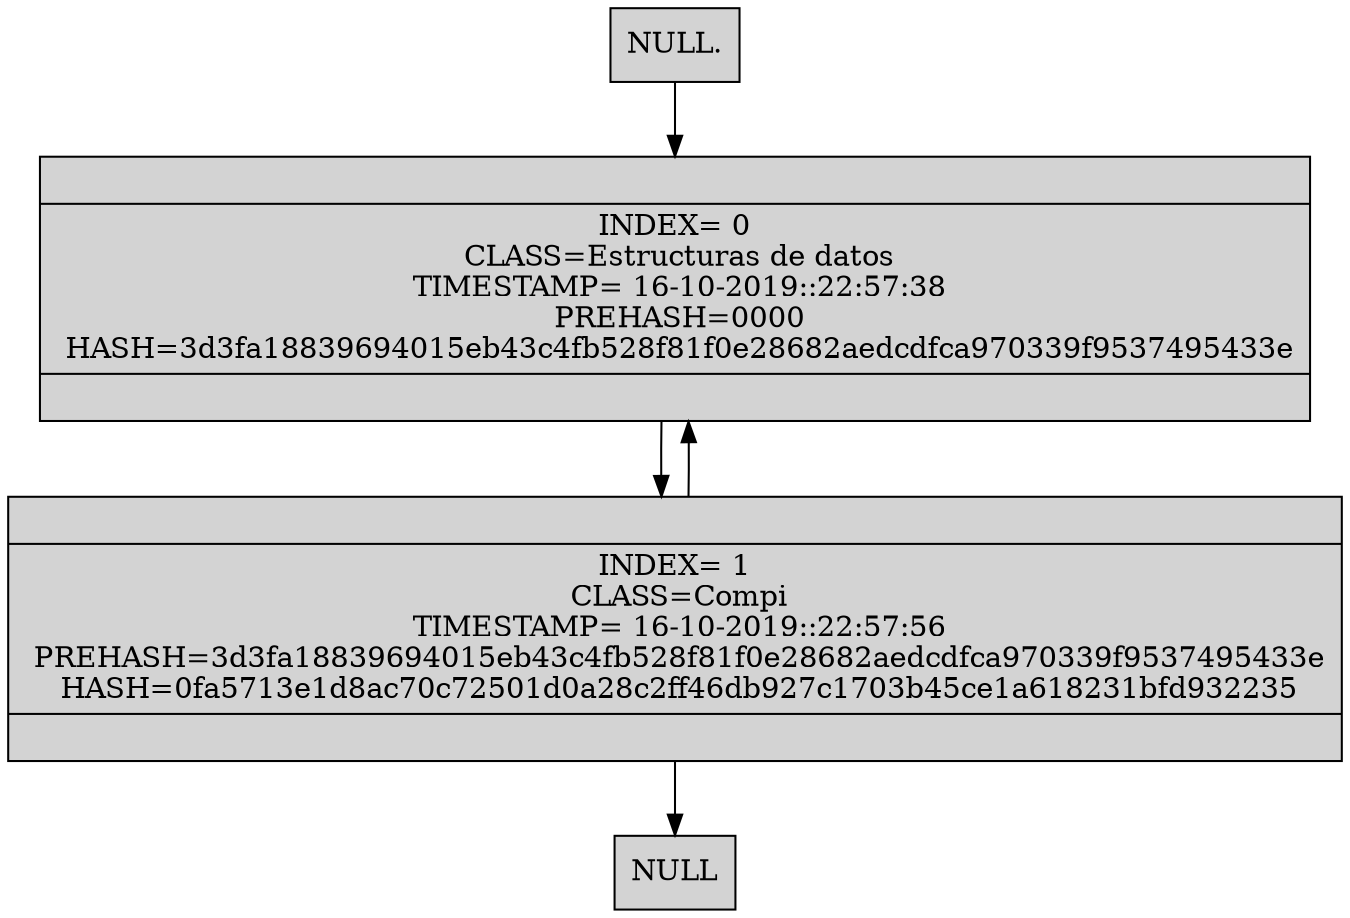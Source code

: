 digraph List { 
rankdir=TB
size="9,9"
node[shape=record,style=filled] 
"NULL" [shape=box] 
"NULL." [shape=box] 
 "(Estructuras de datos
)"[label ="{| INDEX= 0\n CLASS=Estructuras de datos
\n TIMESTAMP= 16-10-2019::22:57:38\n PREHASH=0000\n HASH=3d3fa18839694015eb43c4fb528f81f0e28682aedcdfca970339f9537495433e| }"]
 "(Compi
)"[label ="{| INDEX= 1\n CLASS=Compi
\n TIMESTAMP= 16-10-2019::22:57:56\n PREHASH=3d3fa18839694015eb43c4fb528f81f0e28682aedcdfca970339f9537495433e\n HASH=0fa5713e1d8ac70c72501d0a28c2ff46db927c1703b45ce1a618231bfd932235| }"]

"NULL." ->  "(Estructuras de datos
)" ->  "(Compi
)" -> "NULL"
 "(Estructuras de datos
)" ->  "(Compi
)"[dir=back]

}